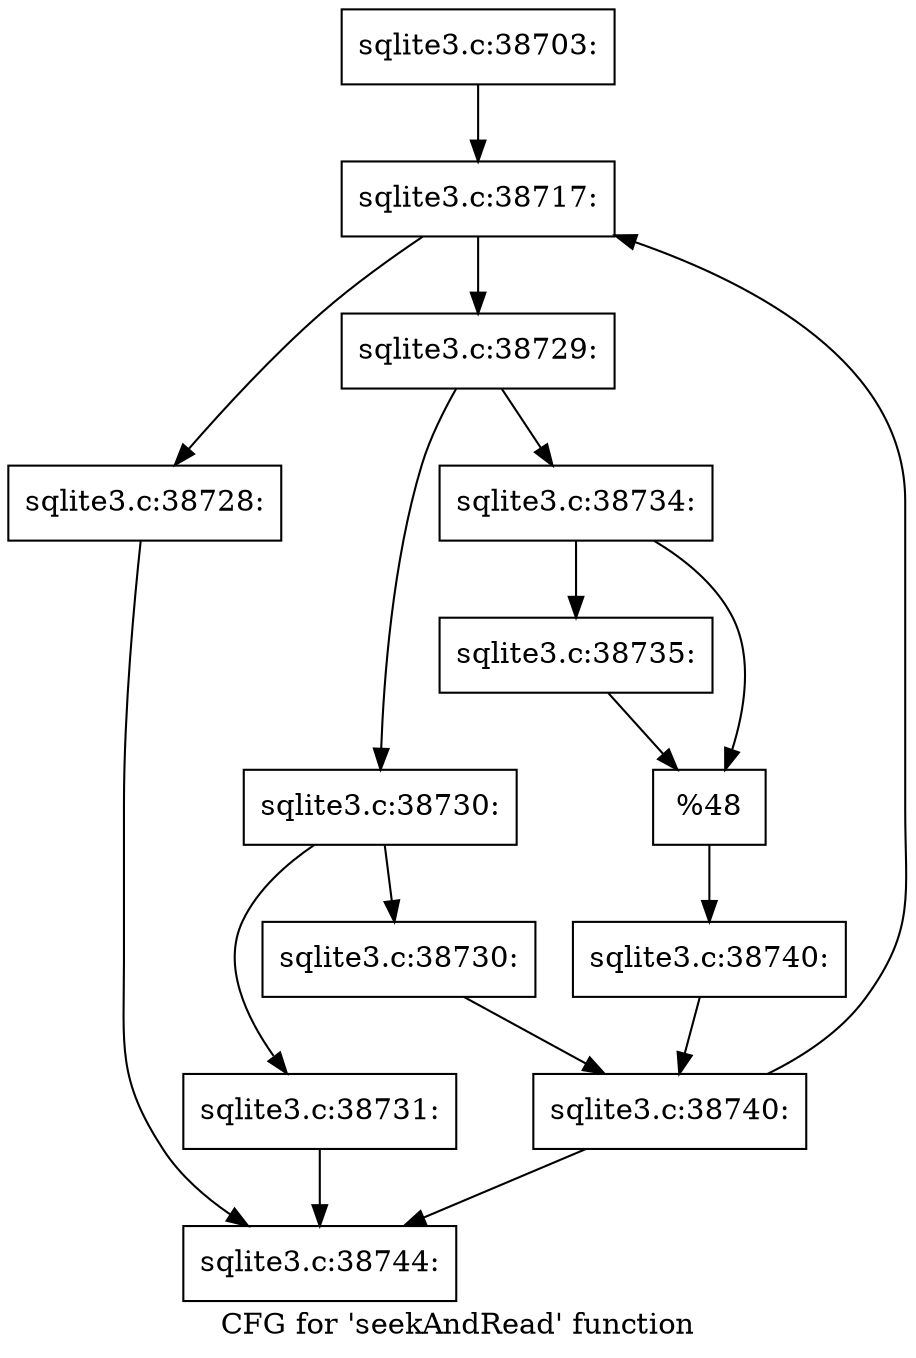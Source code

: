 digraph "CFG for 'seekAndRead' function" {
	label="CFG for 'seekAndRead' function";

	Node0x55c0f7082a70 [shape=record,label="{sqlite3.c:38703:}"];
	Node0x55c0f7082a70 -> Node0x55c0f70872d0;
	Node0x55c0f70872d0 [shape=record,label="{sqlite3.c:38717:}"];
	Node0x55c0f70872d0 -> Node0x55c0f7088080;
	Node0x55c0f70872d0 -> Node0x55c0f70880d0;
	Node0x55c0f7088080 [shape=record,label="{sqlite3.c:38728:}"];
	Node0x55c0f7088080 -> Node0x55c0f7087230;
	Node0x55c0f70880d0 [shape=record,label="{sqlite3.c:38729:}"];
	Node0x55c0f70880d0 -> Node0x55c0f7088540;
	Node0x55c0f70880d0 -> Node0x55c0f70885e0;
	Node0x55c0f7088540 [shape=record,label="{sqlite3.c:38730:}"];
	Node0x55c0f7088540 -> Node0x55c0f70889f0;
	Node0x55c0f7088540 -> Node0x55c0f7088a40;
	Node0x55c0f70889f0 [shape=record,label="{sqlite3.c:38730:}"];
	Node0x55c0f70889f0 -> Node0x55c0f7087280;
	Node0x55c0f7088a40 [shape=record,label="{sqlite3.c:38731:}"];
	Node0x55c0f7088a40 -> Node0x55c0f7087230;
	Node0x55c0f70885e0 [shape=record,label="{sqlite3.c:38734:}"];
	Node0x55c0f70885e0 -> Node0x55c0f7089540;
	Node0x55c0f70885e0 -> Node0x55c0f7089590;
	Node0x55c0f7089540 [shape=record,label="{sqlite3.c:38735:}"];
	Node0x55c0f7089540 -> Node0x55c0f7089590;
	Node0x55c0f7089590 [shape=record,label="{%48}"];
	Node0x55c0f7089590 -> Node0x55c0f7088590;
	Node0x55c0f7088590 [shape=record,label="{sqlite3.c:38740:}"];
	Node0x55c0f7088590 -> Node0x55c0f7087280;
	Node0x55c0f7087280 [shape=record,label="{sqlite3.c:38740:}"];
	Node0x55c0f7087280 -> Node0x55c0f70872d0;
	Node0x55c0f7087280 -> Node0x55c0f7087230;
	Node0x55c0f7087230 [shape=record,label="{sqlite3.c:38744:}"];
}
